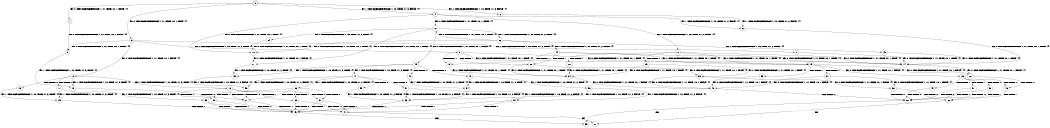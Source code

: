 digraph BCG {
size = "7, 10.5";
center = TRUE;
node [shape = circle];
0 [peripheries = 2];
0 -> 1 [label = "EX !0 !ATOMIC_EXCH_BRANCH (1, +1, TRUE, +0, 1, TRUE) !{}"];
0 -> 2 [label = "EX !1 !ATOMIC_EXCH_BRANCH (1, +0, TRUE, +1, 3, FALSE) !{}"];
0 -> 3 [label = "EX !0 !ATOMIC_EXCH_BRANCH (1, +1, TRUE, +0, 1, TRUE) !{}"];
0 -> 4 [label = "EX !1 !ATOMIC_EXCH_BRANCH (1, +0, TRUE, +1, 3, FALSE) !{}"];
1 -> 5 [label = "EX !0 !ATOMIC_EXCH_BRANCH (1, +1, TRUE, +0, 1, FALSE) !{}"];
2 -> 6 [label = "EX !1 !ATOMIC_EXCH_BRANCH (1, +0, TRUE, +1, 2, FALSE) !{}"];
3 -> 5 [label = "EX !0 !ATOMIC_EXCH_BRANCH (1, +1, TRUE, +0, 1, FALSE) !{}"];
3 -> 7 [label = "EX !1 !ATOMIC_EXCH_BRANCH (1, +0, TRUE, +1, 3, TRUE) !{}"];
3 -> 8 [label = "EX !0 !ATOMIC_EXCH_BRANCH (1, +1, TRUE, +0, 1, FALSE) !{}"];
3 -> 9 [label = "EX !1 !ATOMIC_EXCH_BRANCH (1, +0, TRUE, +1, 3, TRUE) !{}"];
4 -> 6 [label = "EX !1 !ATOMIC_EXCH_BRANCH (1, +0, TRUE, +1, 2, FALSE) !{}"];
4 -> 10 [label = "EX !0 !ATOMIC_EXCH_BRANCH (1, +1, TRUE, +0, 1, TRUE) !{}"];
4 -> 11 [label = "EX !1 !ATOMIC_EXCH_BRANCH (1, +0, TRUE, +1, 2, FALSE) !{}"];
4 -> 12 [label = "EX !0 !ATOMIC_EXCH_BRANCH (1, +1, TRUE, +0, 1, TRUE) !{}"];
5 -> 13 [label = "EX !1 !ATOMIC_EXCH_BRANCH (1, +0, TRUE, +1, 3, TRUE) !{}"];
6 -> 14 [label = "EX !0 !ATOMIC_EXCH_BRANCH (1, +1, TRUE, +0, 1, TRUE) !{}"];
7 -> 14 [label = "EX !0 !ATOMIC_EXCH_BRANCH (1, +1, TRUE, +0, 1, TRUE) !{}"];
8 -> 13 [label = "EX !1 !ATOMIC_EXCH_BRANCH (1, +0, TRUE, +1, 3, TRUE) !{}"];
8 -> 15 [label = "TERMINATE !0"];
8 -> 16 [label = "EX !1 !ATOMIC_EXCH_BRANCH (1, +0, TRUE, +1, 3, TRUE) !{}"];
8 -> 17 [label = "TERMINATE !0"];
9 -> 14 [label = "EX !0 !ATOMIC_EXCH_BRANCH (1, +1, TRUE, +0, 1, TRUE) !{}"];
9 -> 18 [label = "TERMINATE !1"];
9 -> 19 [label = "EX !0 !ATOMIC_EXCH_BRANCH (1, +1, TRUE, +0, 1, TRUE) !{}"];
9 -> 20 [label = "TERMINATE !1"];
10 -> 21 [label = "EX !0 !ATOMIC_EXCH_BRANCH (1, +1, TRUE, +0, 1, FALSE) !{}"];
11 -> 14 [label = "EX !0 !ATOMIC_EXCH_BRANCH (1, +1, TRUE, +0, 1, TRUE) !{}"];
11 -> 22 [label = "TERMINATE !1"];
11 -> 19 [label = "EX !0 !ATOMIC_EXCH_BRANCH (1, +1, TRUE, +0, 1, TRUE) !{}"];
11 -> 23 [label = "TERMINATE !1"];
12 -> 21 [label = "EX !0 !ATOMIC_EXCH_BRANCH (1, +1, TRUE, +0, 1, FALSE) !{}"];
12 -> 24 [label = "EX !1 !ATOMIC_EXCH_BRANCH (1, +0, TRUE, +1, 2, TRUE) !{}"];
12 -> 25 [label = "EX !0 !ATOMIC_EXCH_BRANCH (1, +1, TRUE, +0, 1, FALSE) !{}"];
12 -> 26 [label = "EX !1 !ATOMIC_EXCH_BRANCH (1, +0, TRUE, +1, 2, TRUE) !{}"];
13 -> 27 [label = "TERMINATE !0"];
14 -> 28 [label = "EX !0 !ATOMIC_EXCH_BRANCH (1, +1, TRUE, +0, 1, FALSE) !{}"];
15 -> 29 [label = "EX !1 !ATOMIC_EXCH_BRANCH (1, +0, TRUE, +1, 3, TRUE) !{}"];
16 -> 27 [label = "TERMINATE !0"];
16 -> 30 [label = "TERMINATE !1"];
16 -> 31 [label = "TERMINATE !0"];
16 -> 32 [label = "TERMINATE !1"];
17 -> 29 [label = "EX !1 !ATOMIC_EXCH_BRANCH (1, +0, TRUE, +1, 3, TRUE) !{}"];
17 -> 33 [label = "EX !1 !ATOMIC_EXCH_BRANCH (1, +0, TRUE, +1, 3, TRUE) !{}"];
18 -> 34 [label = "EX !0 !ATOMIC_EXCH_BRANCH (1, +1, TRUE, +0, 1, TRUE) !{}"];
19 -> 28 [label = "EX !0 !ATOMIC_EXCH_BRANCH (1, +1, TRUE, +0, 1, FALSE) !{}"];
19 -> 35 [label = "TERMINATE !1"];
19 -> 36 [label = "EX !0 !ATOMIC_EXCH_BRANCH (1, +1, TRUE, +0, 1, FALSE) !{}"];
19 -> 37 [label = "TERMINATE !1"];
20 -> 34 [label = "EX !0 !ATOMIC_EXCH_BRANCH (1, +1, TRUE, +0, 1, TRUE) !{}"];
20 -> 38 [label = "EX !0 !ATOMIC_EXCH_BRANCH (1, +1, TRUE, +0, 1, TRUE) !{}"];
21 -> 39 [label = "EX !1 !ATOMIC_EXCH_BRANCH (1, +0, TRUE, +1, 2, TRUE) !{}"];
22 -> 34 [label = "EX !0 !ATOMIC_EXCH_BRANCH (1, +1, TRUE, +0, 1, TRUE) !{}"];
23 -> 34 [label = "EX !0 !ATOMIC_EXCH_BRANCH (1, +1, TRUE, +0, 1, TRUE) !{}"];
23 -> 38 [label = "EX !0 !ATOMIC_EXCH_BRANCH (1, +1, TRUE, +0, 1, TRUE) !{}"];
24 -> 10 [label = "EX !0 !ATOMIC_EXCH_BRANCH (1, +1, TRUE, +0, 1, TRUE) !{}"];
25 -> 39 [label = "EX !1 !ATOMIC_EXCH_BRANCH (1, +0, TRUE, +1, 2, TRUE) !{}"];
25 -> 40 [label = "TERMINATE !0"];
25 -> 41 [label = "EX !1 !ATOMIC_EXCH_BRANCH (1, +0, TRUE, +1, 2, TRUE) !{}"];
25 -> 42 [label = "TERMINATE !0"];
26 -> 10 [label = "EX !0 !ATOMIC_EXCH_BRANCH (1, +1, TRUE, +0, 1, TRUE) !{}"];
26 -> 43 [label = "EX !1 !ATOMIC_EXCH_BRANCH (1, +0, TRUE, +1, 2, FALSE) !{}"];
26 -> 12 [label = "EX !0 !ATOMIC_EXCH_BRANCH (1, +1, TRUE, +0, 1, TRUE) !{}"];
26 -> 44 [label = "EX !1 !ATOMIC_EXCH_BRANCH (1, +0, TRUE, +1, 2, FALSE) !{}"];
27 -> 45 [label = "TERMINATE !1"];
28 -> 46 [label = "TERMINATE !0"];
29 -> 45 [label = "TERMINATE !1"];
30 -> 45 [label = "TERMINATE !0"];
31 -> 45 [label = "TERMINATE !1"];
31 -> 47 [label = "TERMINATE !1"];
32 -> 45 [label = "TERMINATE !0"];
32 -> 47 [label = "TERMINATE !0"];
33 -> 45 [label = "TERMINATE !1"];
33 -> 47 [label = "TERMINATE !1"];
34 -> 48 [label = "EX !0 !ATOMIC_EXCH_BRANCH (1, +1, TRUE, +0, 1, FALSE) !{}"];
35 -> 48 [label = "EX !0 !ATOMIC_EXCH_BRANCH (1, +1, TRUE, +0, 1, FALSE) !{}"];
36 -> 46 [label = "TERMINATE !0"];
36 -> 49 [label = "TERMINATE !1"];
36 -> 50 [label = "TERMINATE !0"];
36 -> 51 [label = "TERMINATE !1"];
37 -> 48 [label = "EX !0 !ATOMIC_EXCH_BRANCH (1, +1, TRUE, +0, 1, FALSE) !{}"];
37 -> 52 [label = "EX !0 !ATOMIC_EXCH_BRANCH (1, +1, TRUE, +0, 1, FALSE) !{}"];
38 -> 48 [label = "EX !0 !ATOMIC_EXCH_BRANCH (1, +1, TRUE, +0, 1, FALSE) !{}"];
38 -> 52 [label = "EX !0 !ATOMIC_EXCH_BRANCH (1, +1, TRUE, +0, 1, FALSE) !{}"];
39 -> 53 [label = "EX !1 !ATOMIC_EXCH_BRANCH (1, +0, TRUE, +1, 2, FALSE) !{}"];
40 -> 54 [label = "EX !1 !ATOMIC_EXCH_BRANCH (1, +0, TRUE, +1, 2, TRUE) !{}"];
41 -> 53 [label = "EX !1 !ATOMIC_EXCH_BRANCH (1, +0, TRUE, +1, 2, FALSE) !{}"];
41 -> 55 [label = "TERMINATE !0"];
41 -> 56 [label = "EX !1 !ATOMIC_EXCH_BRANCH (1, +0, TRUE, +1, 2, FALSE) !{}"];
41 -> 57 [label = "TERMINATE !0"];
42 -> 54 [label = "EX !1 !ATOMIC_EXCH_BRANCH (1, +0, TRUE, +1, 2, TRUE) !{}"];
42 -> 58 [label = "EX !1 !ATOMIC_EXCH_BRANCH (1, +0, TRUE, +1, 2, TRUE) !{}"];
43 -> 14 [label = "EX !0 !ATOMIC_EXCH_BRANCH (1, +1, TRUE, +0, 1, TRUE) !{}"];
44 -> 14 [label = "EX !0 !ATOMIC_EXCH_BRANCH (1, +1, TRUE, +0, 1, TRUE) !{}"];
44 -> 18 [label = "TERMINATE !1"];
44 -> 19 [label = "EX !0 !ATOMIC_EXCH_BRANCH (1, +1, TRUE, +0, 1, TRUE) !{}"];
44 -> 20 [label = "TERMINATE !1"];
45 -> 59 [label = "exit"];
46 -> 60 [label = "TERMINATE !1"];
47 -> 61 [label = "exit"];
48 -> 60 [label = "TERMINATE !0"];
49 -> 60 [label = "TERMINATE !0"];
50 -> 60 [label = "TERMINATE !1"];
50 -> 62 [label = "TERMINATE !1"];
51 -> 60 [label = "TERMINATE !0"];
51 -> 62 [label = "TERMINATE !0"];
52 -> 60 [label = "TERMINATE !0"];
52 -> 62 [label = "TERMINATE !0"];
53 -> 27 [label = "TERMINATE !0"];
54 -> 63 [label = "EX !1 !ATOMIC_EXCH_BRANCH (1, +0, TRUE, +1, 2, FALSE) !{}"];
55 -> 63 [label = "EX !1 !ATOMIC_EXCH_BRANCH (1, +0, TRUE, +1, 2, FALSE) !{}"];
56 -> 27 [label = "TERMINATE !0"];
56 -> 30 [label = "TERMINATE !1"];
56 -> 31 [label = "TERMINATE !0"];
56 -> 32 [label = "TERMINATE !1"];
57 -> 63 [label = "EX !1 !ATOMIC_EXCH_BRANCH (1, +0, TRUE, +1, 2, FALSE) !{}"];
57 -> 64 [label = "EX !1 !ATOMIC_EXCH_BRANCH (1, +0, TRUE, +1, 2, FALSE) !{}"];
58 -> 63 [label = "EX !1 !ATOMIC_EXCH_BRANCH (1, +0, TRUE, +1, 2, FALSE) !{}"];
58 -> 64 [label = "EX !1 !ATOMIC_EXCH_BRANCH (1, +0, TRUE, +1, 2, FALSE) !{}"];
60 -> 59 [label = "exit"];
62 -> 61 [label = "exit"];
63 -> 45 [label = "TERMINATE !1"];
64 -> 45 [label = "TERMINATE !1"];
64 -> 47 [label = "TERMINATE !1"];
}
